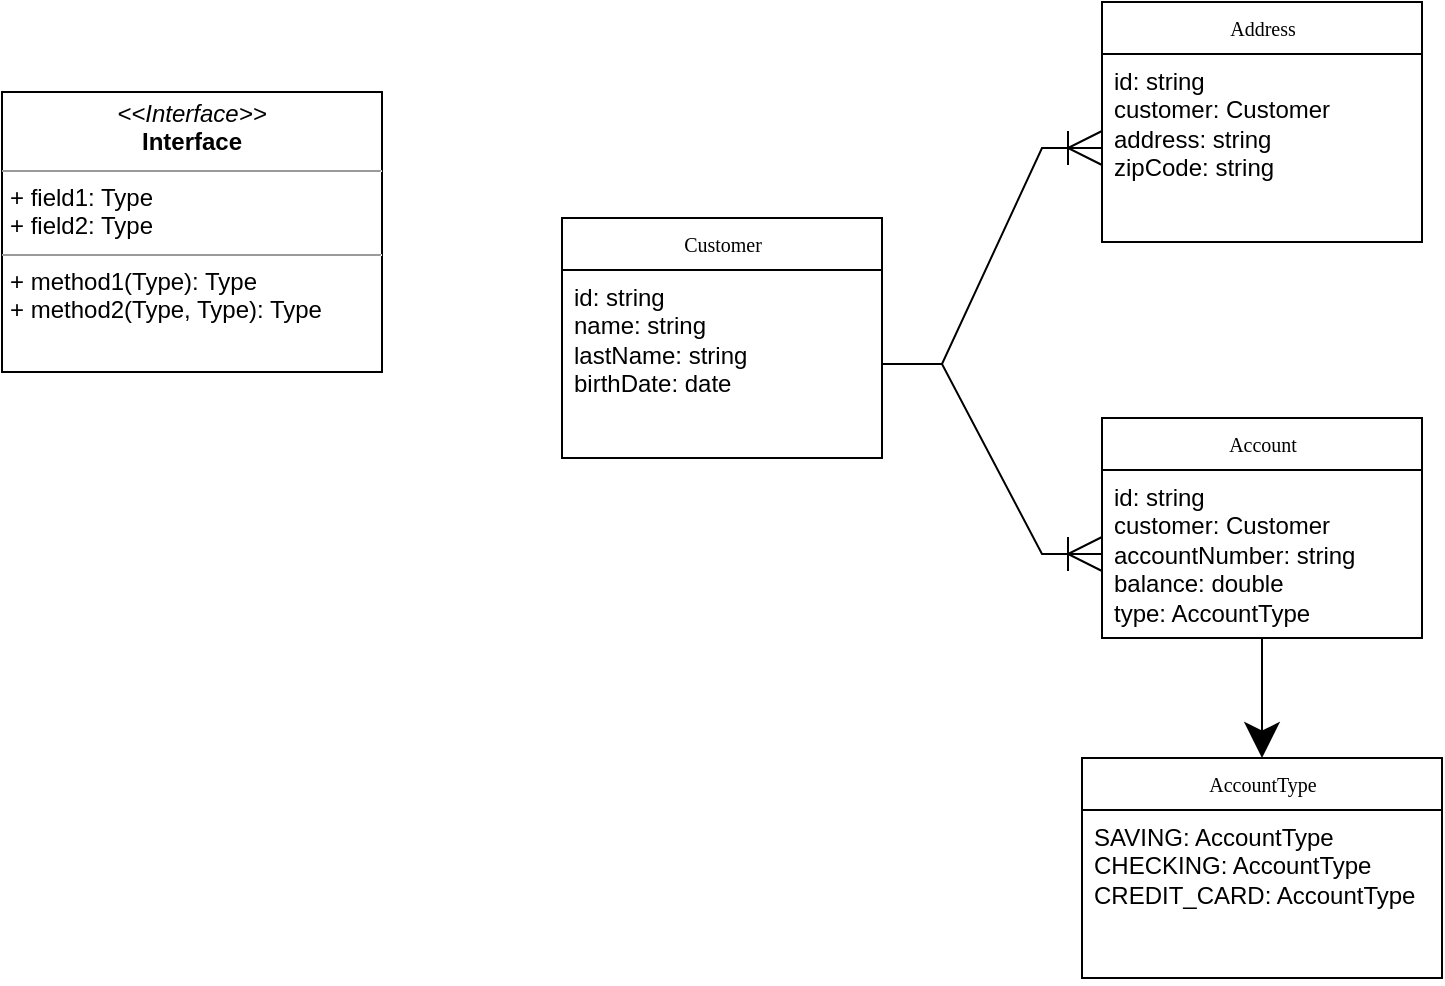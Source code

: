 <mxfile version="20.7.4" type="github">
  <diagram name="Page-1" id="c4acf3e9-155e-7222-9cf6-157b1a14988f">
    <mxGraphModel dx="1361" dy="769" grid="1" gridSize="10" guides="1" tooltips="1" connect="1" arrows="1" fold="1" page="1" pageScale="1" pageWidth="850" pageHeight="1100" background="none" math="0" shadow="0">
      <root>
        <mxCell id="0" />
        <mxCell id="1" parent="0" />
        <object label="Customer" id="17acba5748e5396b-20">
          <mxCell style="swimlane;html=1;fontStyle=0;childLayout=stackLayout;horizontal=1;startSize=26;fillColor=none;horizontalStack=0;resizeParent=1;resizeLast=0;collapsible=1;marginBottom=0;swimlaneFillColor=#ffffff;rounded=0;shadow=0;comic=0;labelBackgroundColor=none;strokeWidth=1;fontFamily=Verdana;fontSize=10;align=center;" parent="1" vertex="1">
            <mxGeometry x="340" y="150" width="160" height="120" as="geometry">
              <mxRectangle x="350" y="42" width="90" height="30" as="alternateBounds" />
            </mxGeometry>
          </mxCell>
        </object>
        <mxCell id="17acba5748e5396b-21" value="&lt;div&gt;id: string&lt;/div&gt;&lt;div&gt;name: string&lt;/div&gt;&lt;div&gt;lastName: string&lt;/div&gt;&lt;div&gt;birthDate: date&lt;br&gt;&lt;/div&gt;" style="text;html=1;strokeColor=none;fillColor=none;align=left;verticalAlign=top;spacingLeft=4;spacingRight=4;whiteSpace=wrap;overflow=hidden;rotatable=0;points=[[0,0.5],[1,0.5]];portConstraint=eastwest;" parent="17acba5748e5396b-20" vertex="1">
          <mxGeometry y="26" width="160" height="94" as="geometry" />
        </mxCell>
        <mxCell id="5d2195bd80daf111-18" value="&lt;p style=&quot;margin:0px;margin-top:4px;text-align:center;&quot;&gt;&lt;i&gt;&amp;lt;&amp;lt;Interface&amp;gt;&amp;gt;&lt;/i&gt;&lt;br/&gt;&lt;b&gt;Interface&lt;/b&gt;&lt;/p&gt;&lt;hr size=&quot;1&quot;/&gt;&lt;p style=&quot;margin:0px;margin-left:4px;&quot;&gt;+ field1: Type&lt;br/&gt;+ field2: Type&lt;/p&gt;&lt;hr size=&quot;1&quot;/&gt;&lt;p style=&quot;margin:0px;margin-left:4px;&quot;&gt;+ method1(Type): Type&lt;br/&gt;+ method2(Type, Type): Type&lt;/p&gt;" style="verticalAlign=top;align=left;overflow=fill;fontSize=12;fontFamily=Helvetica;html=1;rounded=0;shadow=0;comic=0;labelBackgroundColor=none;strokeWidth=1" parent="1" vertex="1">
          <mxGeometry x="60" y="87" width="190" height="140" as="geometry" />
        </mxCell>
        <object label="Address" id="84sIudhRGq0uBs1lburQ-3">
          <mxCell style="swimlane;html=1;fontStyle=0;childLayout=stackLayout;horizontal=1;startSize=26;fillColor=none;horizontalStack=0;resizeParent=1;resizeLast=0;collapsible=1;marginBottom=0;swimlaneFillColor=#ffffff;rounded=0;shadow=0;comic=0;labelBackgroundColor=none;strokeWidth=1;fontFamily=Verdana;fontSize=10;align=center;" vertex="1" parent="1">
            <mxGeometry x="610" y="42" width="160" height="120" as="geometry">
              <mxRectangle x="350" y="42" width="90" height="30" as="alternateBounds" />
            </mxGeometry>
          </mxCell>
        </object>
        <mxCell id="84sIudhRGq0uBs1lburQ-4" value="&lt;div&gt;id: string&lt;/div&gt;&lt;div&gt;customer: Customer&lt;/div&gt;&lt;div&gt;address: string&lt;/div&gt;&lt;div&gt;zipCode: string&lt;br&gt;&lt;/div&gt;" style="text;html=1;strokeColor=none;fillColor=none;align=left;verticalAlign=top;spacingLeft=4;spacingRight=4;whiteSpace=wrap;overflow=hidden;rotatable=0;points=[[0,0.5],[1,0.5]];portConstraint=eastwest;" vertex="1" parent="84sIudhRGq0uBs1lburQ-3">
          <mxGeometry y="26" width="160" height="94" as="geometry" />
        </mxCell>
        <mxCell id="84sIudhRGq0uBs1lburQ-6" value="" style="edgeStyle=entityRelationEdgeStyle;fontSize=12;html=1;endArrow=ERoneToMany;rounded=0;endSize=15;" edge="1" parent="1" source="17acba5748e5396b-21" target="84sIudhRGq0uBs1lburQ-4">
          <mxGeometry width="100" height="100" relative="1" as="geometry">
            <mxPoint x="370" y="410" as="sourcePoint" />
            <mxPoint x="470" y="310" as="targetPoint" />
          </mxGeometry>
        </mxCell>
        <mxCell id="84sIudhRGq0uBs1lburQ-16" style="edgeStyle=orthogonalEdgeStyle;rounded=0;orthogonalLoop=1;jettySize=auto;html=1;endSize=15;" edge="1" parent="1" source="84sIudhRGq0uBs1lburQ-7" target="84sIudhRGq0uBs1lburQ-10">
          <mxGeometry relative="1" as="geometry" />
        </mxCell>
        <object label="Account" id="84sIudhRGq0uBs1lburQ-7">
          <mxCell style="swimlane;html=1;fontStyle=0;childLayout=stackLayout;horizontal=1;startSize=26;fillColor=none;horizontalStack=0;resizeParent=1;resizeLast=0;collapsible=1;marginBottom=0;swimlaneFillColor=#ffffff;rounded=0;shadow=0;comic=0;labelBackgroundColor=none;strokeWidth=1;fontFamily=Verdana;fontSize=10;align=center;" vertex="1" parent="1">
            <mxGeometry x="610" y="250" width="160" height="110" as="geometry">
              <mxRectangle x="350" y="42" width="90" height="30" as="alternateBounds" />
            </mxGeometry>
          </mxCell>
        </object>
        <mxCell id="84sIudhRGq0uBs1lburQ-8" value="&lt;div&gt;id: string&lt;/div&gt;&lt;div&gt;customer: Customer&lt;/div&gt;&lt;div&gt;accountNumber: string&lt;/div&gt;&lt;div&gt;balance: double&lt;/div&gt;&lt;div&gt;type: AccountType&lt;br&gt;&lt;/div&gt;" style="text;html=1;strokeColor=none;fillColor=none;align=left;verticalAlign=top;spacingLeft=4;spacingRight=4;whiteSpace=wrap;overflow=hidden;rotatable=0;points=[[0,0.5],[1,0.5]];portConstraint=eastwest;" vertex="1" parent="84sIudhRGq0uBs1lburQ-7">
          <mxGeometry y="26" width="160" height="84" as="geometry" />
        </mxCell>
        <mxCell id="84sIudhRGq0uBs1lburQ-9" value="" style="edgeStyle=entityRelationEdgeStyle;fontSize=12;html=1;endArrow=ERoneToMany;rounded=0;endSize=15;" edge="1" parent="1" source="17acba5748e5396b-21" target="84sIudhRGq0uBs1lburQ-8">
          <mxGeometry width="100" height="100" relative="1" as="geometry">
            <mxPoint x="520" y="150" as="sourcePoint" />
            <mxPoint x="620" y="150" as="targetPoint" />
          </mxGeometry>
        </mxCell>
        <object label="AccountType" id="84sIudhRGq0uBs1lburQ-10">
          <mxCell style="swimlane;html=1;fontStyle=0;childLayout=stackLayout;horizontal=1;startSize=26;fillColor=none;horizontalStack=0;resizeParent=1;resizeLast=0;collapsible=1;marginBottom=0;swimlaneFillColor=#ffffff;rounded=0;shadow=0;comic=0;labelBackgroundColor=none;strokeWidth=1;fontFamily=Verdana;fontSize=10;align=center;" vertex="1" parent="1">
            <mxGeometry x="600" y="420" width="180" height="110" as="geometry">
              <mxRectangle x="350" y="42" width="90" height="30" as="alternateBounds" />
            </mxGeometry>
          </mxCell>
        </object>
        <mxCell id="84sIudhRGq0uBs1lburQ-11" value="&lt;div&gt;SAVING: AccountType&lt;br&gt;&lt;/div&gt;&lt;div&gt;CHECKING: AccountType&lt;/div&gt;&lt;div&gt;CREDIT_CARD: AccountType&lt;br&gt;&lt;/div&gt;" style="text;html=1;strokeColor=none;fillColor=none;align=left;verticalAlign=top;spacingLeft=4;spacingRight=4;whiteSpace=wrap;overflow=hidden;rotatable=0;points=[[0,0.5],[1,0.5]];portConstraint=eastwest;" vertex="1" parent="84sIudhRGq0uBs1lburQ-10">
          <mxGeometry y="26" width="180" height="84" as="geometry" />
        </mxCell>
      </root>
    </mxGraphModel>
  </diagram>
</mxfile>
